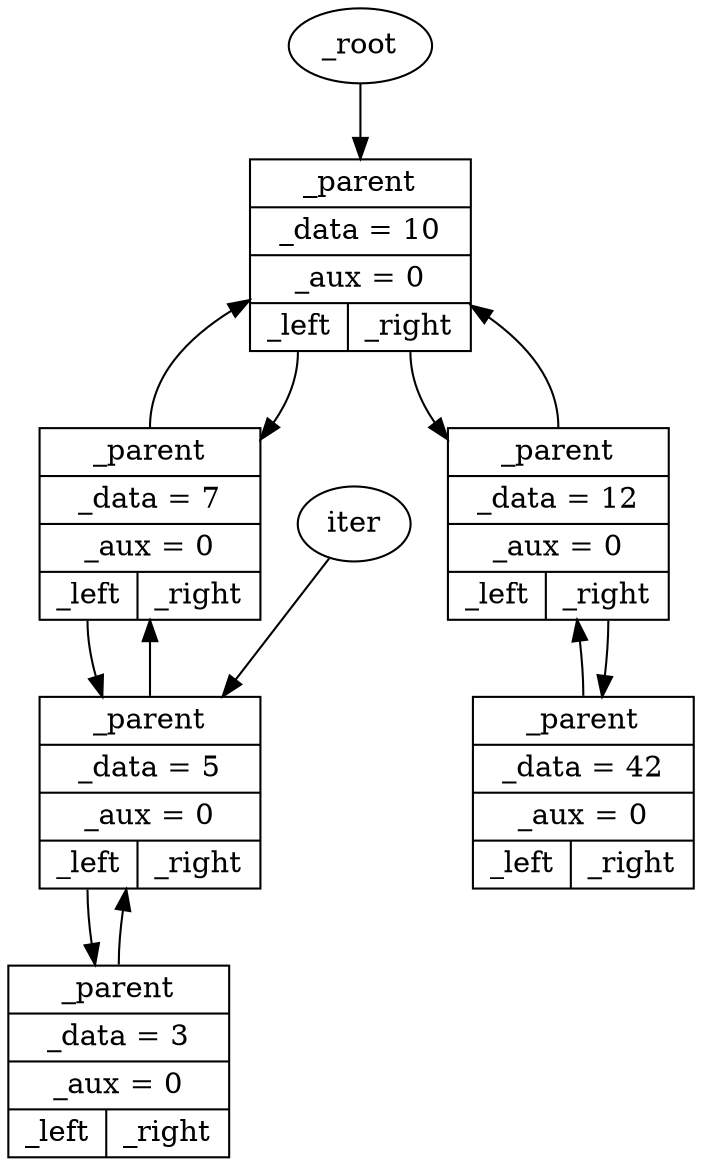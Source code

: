 digraph {
root [label="_root"];
root -> node0x1d4e010;
node0x1d4e010 [shape=record,label="{<parent> _parent | _data = 10 | _aux = 0 | { <left> _left | <right> _right } }"];
node0x1d4e040 [shape=record,label="{<parent> _parent | _data = 12 | _aux = 0 | { <left> _left | <right> _right } }"];
node0x1d4e070 [shape=record,label="{<parent> _parent | _data = 7 | _aux = 0 | { <left> _left | <right> _right } }"];
node0x1d4e0a0 [shape=record,label="{<parent> _parent | _data = 42 | _aux = 0 | { <left> _left | <right> _right } }"];
node0x1d50340 [shape=record,label="{<parent> _parent | _data = 5 | _aux = 0 | { <left> _left | <right> _right } }"];
node0x1d50570 [shape=record,label="{<parent> _parent | _data = 3 | _aux = 0 | { <left> _left | <right> _right } }"];
node0x1d4e010:left:s -> node0x1d4e070;
node0x1d4e010:right:s -> node0x1d4e040;
node0x1d4e040:parent:n -> node0x1d4e010;
node0x1d4e040:right:s -> node0x1d4e0a0;
node0x1d4e070:parent:n -> node0x1d4e010;
node0x1d4e070:left:s -> node0x1d50340;
node0x1d4e0a0:parent:n -> node0x1d4e040;
node0x1d50340:parent:n -> node0x1d4e070;
node0x1d50340:left:s -> node0x1d50570;
node0x1d50570:parent:n -> node0x1d50340;
iter -> node0x1d50340;
}
